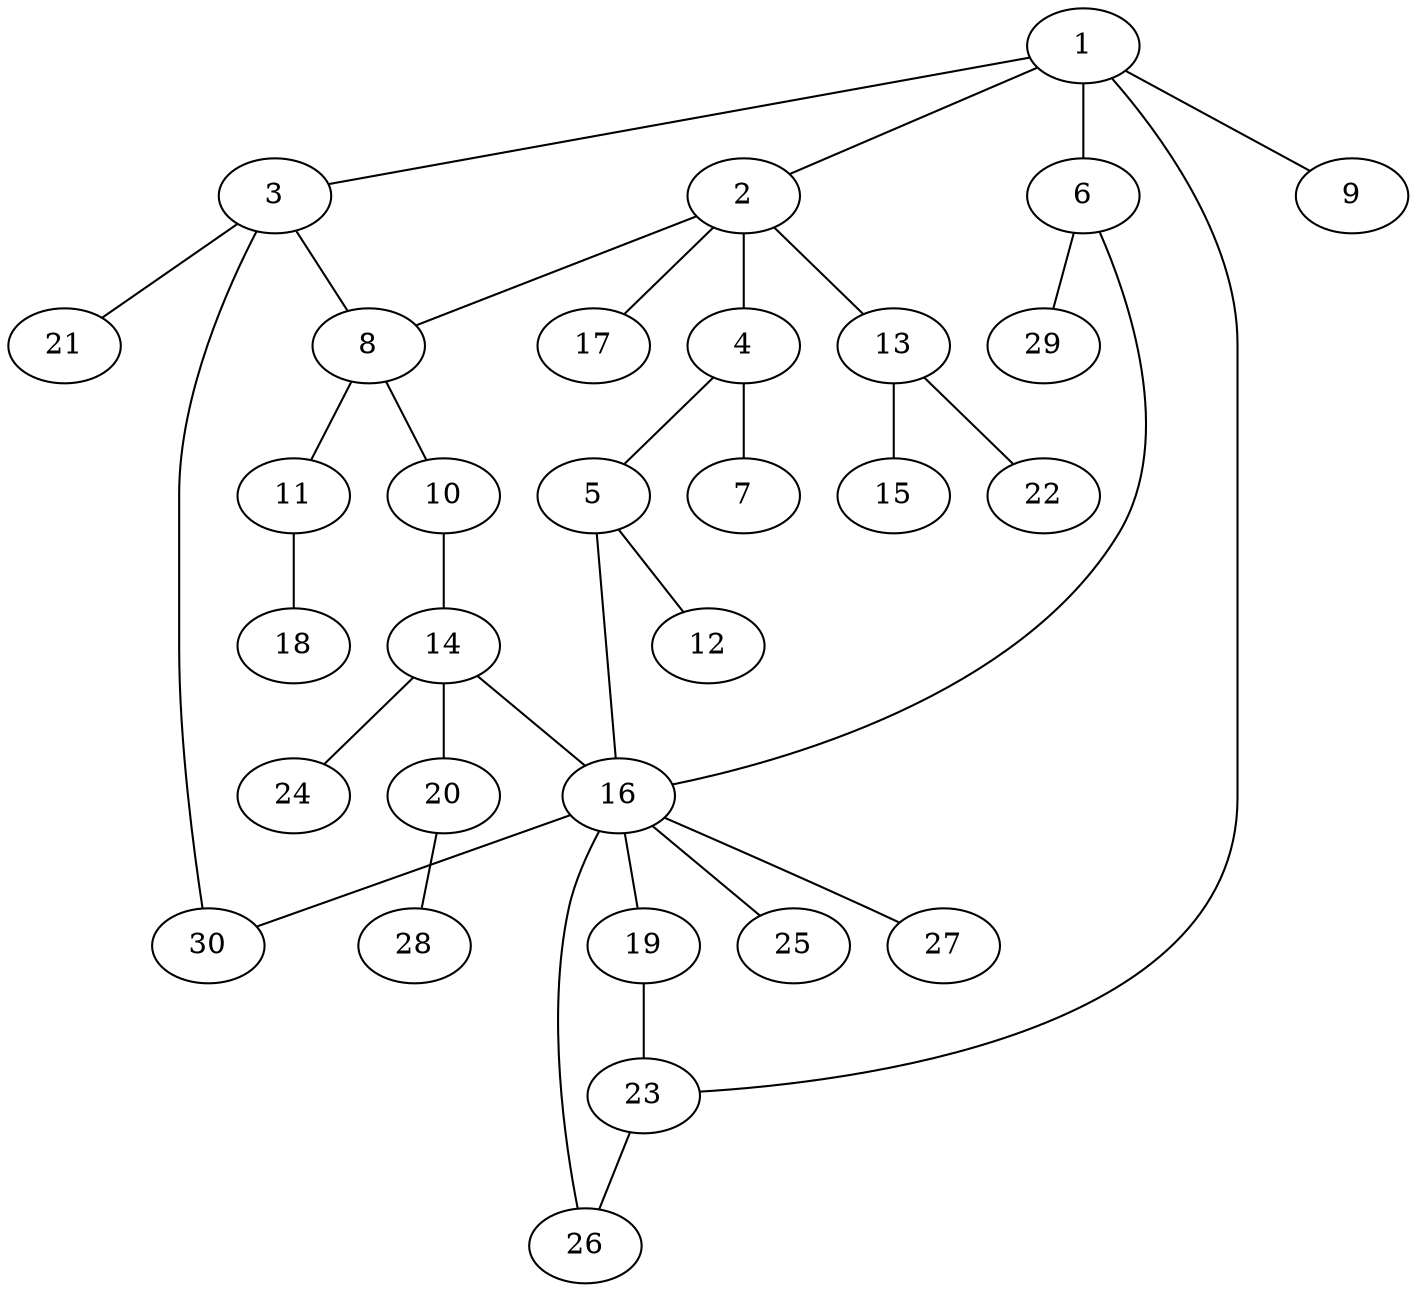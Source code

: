 graph graphname {1--2
1--3
1--6
1--9
1--23
2--4
2--8
2--13
2--17
3--8
3--21
3--30
4--5
4--7
5--12
5--16
6--16
6--29
8--10
8--11
10--14
11--18
13--15
13--22
14--16
14--20
14--24
16--19
16--25
16--26
16--27
16--30
19--23
20--28
23--26
}